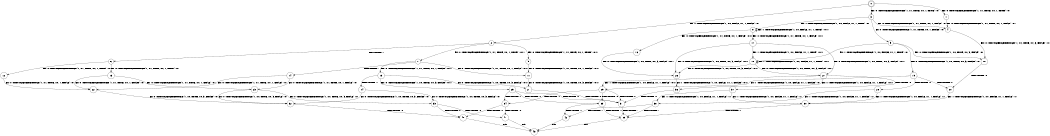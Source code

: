 digraph BCG {
size = "7, 10.5";
center = TRUE;
node [shape = circle];
0 [peripheries = 2];
0 -> 1 [label = "EX !0 !ATOMIC_EXCH_BRANCH (1, +1, TRUE, +0, 1, TRUE) !:0:"];
0 -> 2 [label = "EX !1 !ATOMIC_EXCH_BRANCH (1, +0, FALSE, +1, 1, FALSE) !:0:"];
0 -> 3 [label = "EX !0 !ATOMIC_EXCH_BRANCH (1, +1, TRUE, +0, 1, TRUE) !:0:"];
1 -> 4 [label = "EX !0 !ATOMIC_EXCH_BRANCH (1, +1, TRUE, +0, 1, FALSE) !:0:"];
2 -> 5 [label = "EX !0 !ATOMIC_EXCH_BRANCH (1, +1, TRUE, +0, 1, TRUE) !:0:1:"];
2 -> 6 [label = "TERMINATE !1"];
2 -> 7 [label = "EX !0 !ATOMIC_EXCH_BRANCH (1, +1, TRUE, +0, 1, TRUE) !:0:1:"];
3 -> 4 [label = "EX !0 !ATOMIC_EXCH_BRANCH (1, +1, TRUE, +0, 1, FALSE) !:0:"];
3 -> 8 [label = "EX !1 !ATOMIC_EXCH_BRANCH (1, +0, FALSE, +1, 1, TRUE) !:0:"];
3 -> 9 [label = "EX !0 !ATOMIC_EXCH_BRANCH (1, +1, TRUE, +0, 1, FALSE) !:0:"];
4 -> 10 [label = "EX !0 !ATOMIC_EXCH_BRANCH (1, +0, TRUE, +0, 3, FALSE) !:0:"];
5 -> 11 [label = "EX !0 !ATOMIC_EXCH_BRANCH (1, +1, TRUE, +0, 1, FALSE) !:0:1:"];
6 -> 12 [label = "EX !0 !ATOMIC_EXCH_BRANCH (1, +1, TRUE, +0, 1, TRUE) !:0:"];
6 -> 13 [label = "EX !0 !ATOMIC_EXCH_BRANCH (1, +1, TRUE, +0, 1, TRUE) !:0:"];
7 -> 11 [label = "EX !0 !ATOMIC_EXCH_BRANCH (1, +1, TRUE, +0, 1, FALSE) !:0:1:"];
7 -> 14 [label = "TERMINATE !1"];
7 -> 15 [label = "EX !0 !ATOMIC_EXCH_BRANCH (1, +1, TRUE, +0, 1, FALSE) !:0:1:"];
8 -> 16 [label = "EX !0 !ATOMIC_EXCH_BRANCH (1, +1, TRUE, +0, 1, FALSE) !:0:1:"];
8 -> 8 [label = "EX !1 !ATOMIC_EXCH_BRANCH (1, +0, FALSE, +1, 1, TRUE) !:0:1:"];
8 -> 17 [label = "EX !0 !ATOMIC_EXCH_BRANCH (1, +1, TRUE, +0, 1, FALSE) !:0:1:"];
9 -> 10 [label = "EX !0 !ATOMIC_EXCH_BRANCH (1, +0, TRUE, +0, 3, FALSE) !:0:"];
9 -> 18 [label = "EX !1 !ATOMIC_EXCH_BRANCH (1, +0, FALSE, +1, 1, TRUE) !:0:"];
9 -> 19 [label = "EX !0 !ATOMIC_EXCH_BRANCH (1, +0, TRUE, +0, 3, FALSE) !:0:"];
10 -> 20 [label = "TERMINATE !0"];
11 -> 21 [label = "EX !0 !ATOMIC_EXCH_BRANCH (1, +0, TRUE, +0, 3, FALSE) !:0:1:"];
12 -> 22 [label = "EX !0 !ATOMIC_EXCH_BRANCH (1, +1, TRUE, +0, 1, FALSE) !:0:"];
13 -> 22 [label = "EX !0 !ATOMIC_EXCH_BRANCH (1, +1, TRUE, +0, 1, FALSE) !:0:"];
13 -> 23 [label = "EX !0 !ATOMIC_EXCH_BRANCH (1, +1, TRUE, +0, 1, FALSE) !:0:"];
14 -> 22 [label = "EX !0 !ATOMIC_EXCH_BRANCH (1, +1, TRUE, +0, 1, FALSE) !:0:"];
14 -> 23 [label = "EX !0 !ATOMIC_EXCH_BRANCH (1, +1, TRUE, +0, 1, FALSE) !:0:"];
15 -> 21 [label = "EX !0 !ATOMIC_EXCH_BRANCH (1, +0, TRUE, +0, 3, FALSE) !:0:1:"];
15 -> 24 [label = "TERMINATE !1"];
15 -> 25 [label = "EX !0 !ATOMIC_EXCH_BRANCH (1, +0, TRUE, +0, 3, FALSE) !:0:1:"];
16 -> 26 [label = "EX !0 !ATOMIC_EXCH_BRANCH (1, +0, TRUE, +0, 3, FALSE) !:0:1:"];
17 -> 26 [label = "EX !0 !ATOMIC_EXCH_BRANCH (1, +0, TRUE, +0, 3, FALSE) !:0:1:"];
17 -> 18 [label = "EX !1 !ATOMIC_EXCH_BRANCH (1, +0, FALSE, +1, 1, TRUE) !:0:1:"];
17 -> 27 [label = "EX !0 !ATOMIC_EXCH_BRANCH (1, +0, TRUE, +0, 3, FALSE) !:0:1:"];
18 -> 26 [label = "EX !0 !ATOMIC_EXCH_BRANCH (1, +0, TRUE, +0, 3, FALSE) !:0:1:"];
18 -> 18 [label = "EX !1 !ATOMIC_EXCH_BRANCH (1, +0, FALSE, +1, 1, TRUE) !:0:1:"];
18 -> 27 [label = "EX !0 !ATOMIC_EXCH_BRANCH (1, +0, TRUE, +0, 3, FALSE) !:0:1:"];
19 -> 20 [label = "TERMINATE !0"];
19 -> 28 [label = "TERMINATE !0"];
19 -> 29 [label = "EX !1 !ATOMIC_EXCH_BRANCH (1, +0, FALSE, +1, 1, FALSE) !:0:"];
20 -> 30 [label = "EX !1 !ATOMIC_EXCH_BRANCH (1, +0, FALSE, +1, 1, FALSE) !:1:"];
21 -> 31 [label = "TERMINATE !0"];
22 -> 32 [label = "EX !0 !ATOMIC_EXCH_BRANCH (1, +0, TRUE, +0, 3, FALSE) !:0:"];
23 -> 32 [label = "EX !0 !ATOMIC_EXCH_BRANCH (1, +0, TRUE, +0, 3, FALSE) !:0:"];
23 -> 33 [label = "EX !0 !ATOMIC_EXCH_BRANCH (1, +0, TRUE, +0, 3, FALSE) !:0:"];
24 -> 32 [label = "EX !0 !ATOMIC_EXCH_BRANCH (1, +0, TRUE, +0, 3, FALSE) !:0:"];
24 -> 33 [label = "EX !0 !ATOMIC_EXCH_BRANCH (1, +0, TRUE, +0, 3, FALSE) !:0:"];
25 -> 31 [label = "TERMINATE !0"];
25 -> 34 [label = "TERMINATE !1"];
25 -> 35 [label = "TERMINATE !0"];
26 -> 36 [label = "EX !1 !ATOMIC_EXCH_BRANCH (1, +0, FALSE, +1, 1, FALSE) !:0:1:"];
27 -> 36 [label = "EX !1 !ATOMIC_EXCH_BRANCH (1, +0, FALSE, +1, 1, FALSE) !:0:1:"];
27 -> 37 [label = "TERMINATE !0"];
27 -> 29 [label = "EX !1 !ATOMIC_EXCH_BRANCH (1, +0, FALSE, +1, 1, FALSE) !:0:1:"];
28 -> 30 [label = "EX !1 !ATOMIC_EXCH_BRANCH (1, +0, FALSE, +1, 1, FALSE) !:1:"];
28 -> 38 [label = "EX !1 !ATOMIC_EXCH_BRANCH (1, +0, FALSE, +1, 1, FALSE) !:1:"];
29 -> 31 [label = "TERMINATE !0"];
29 -> 34 [label = "TERMINATE !1"];
29 -> 35 [label = "TERMINATE !0"];
30 -> 39 [label = "TERMINATE !1"];
31 -> 39 [label = "TERMINATE !1"];
32 -> 40 [label = "TERMINATE !0"];
33 -> 40 [label = "TERMINATE !0"];
33 -> 41 [label = "TERMINATE !0"];
34 -> 40 [label = "TERMINATE !0"];
34 -> 41 [label = "TERMINATE !0"];
35 -> 39 [label = "TERMINATE !1"];
35 -> 42 [label = "TERMINATE !1"];
36 -> 31 [label = "TERMINATE !0"];
37 -> 30 [label = "EX !1 !ATOMIC_EXCH_BRANCH (1, +0, FALSE, +1, 1, FALSE) !:1:"];
37 -> 38 [label = "EX !1 !ATOMIC_EXCH_BRANCH (1, +0, FALSE, +1, 1, FALSE) !:1:"];
38 -> 39 [label = "TERMINATE !1"];
38 -> 42 [label = "TERMINATE !1"];
39 -> 43 [label = "exit"];
40 -> 43 [label = "exit"];
41 -> 43 [label = "exit"];
42 -> 43 [label = "exit"];
}
